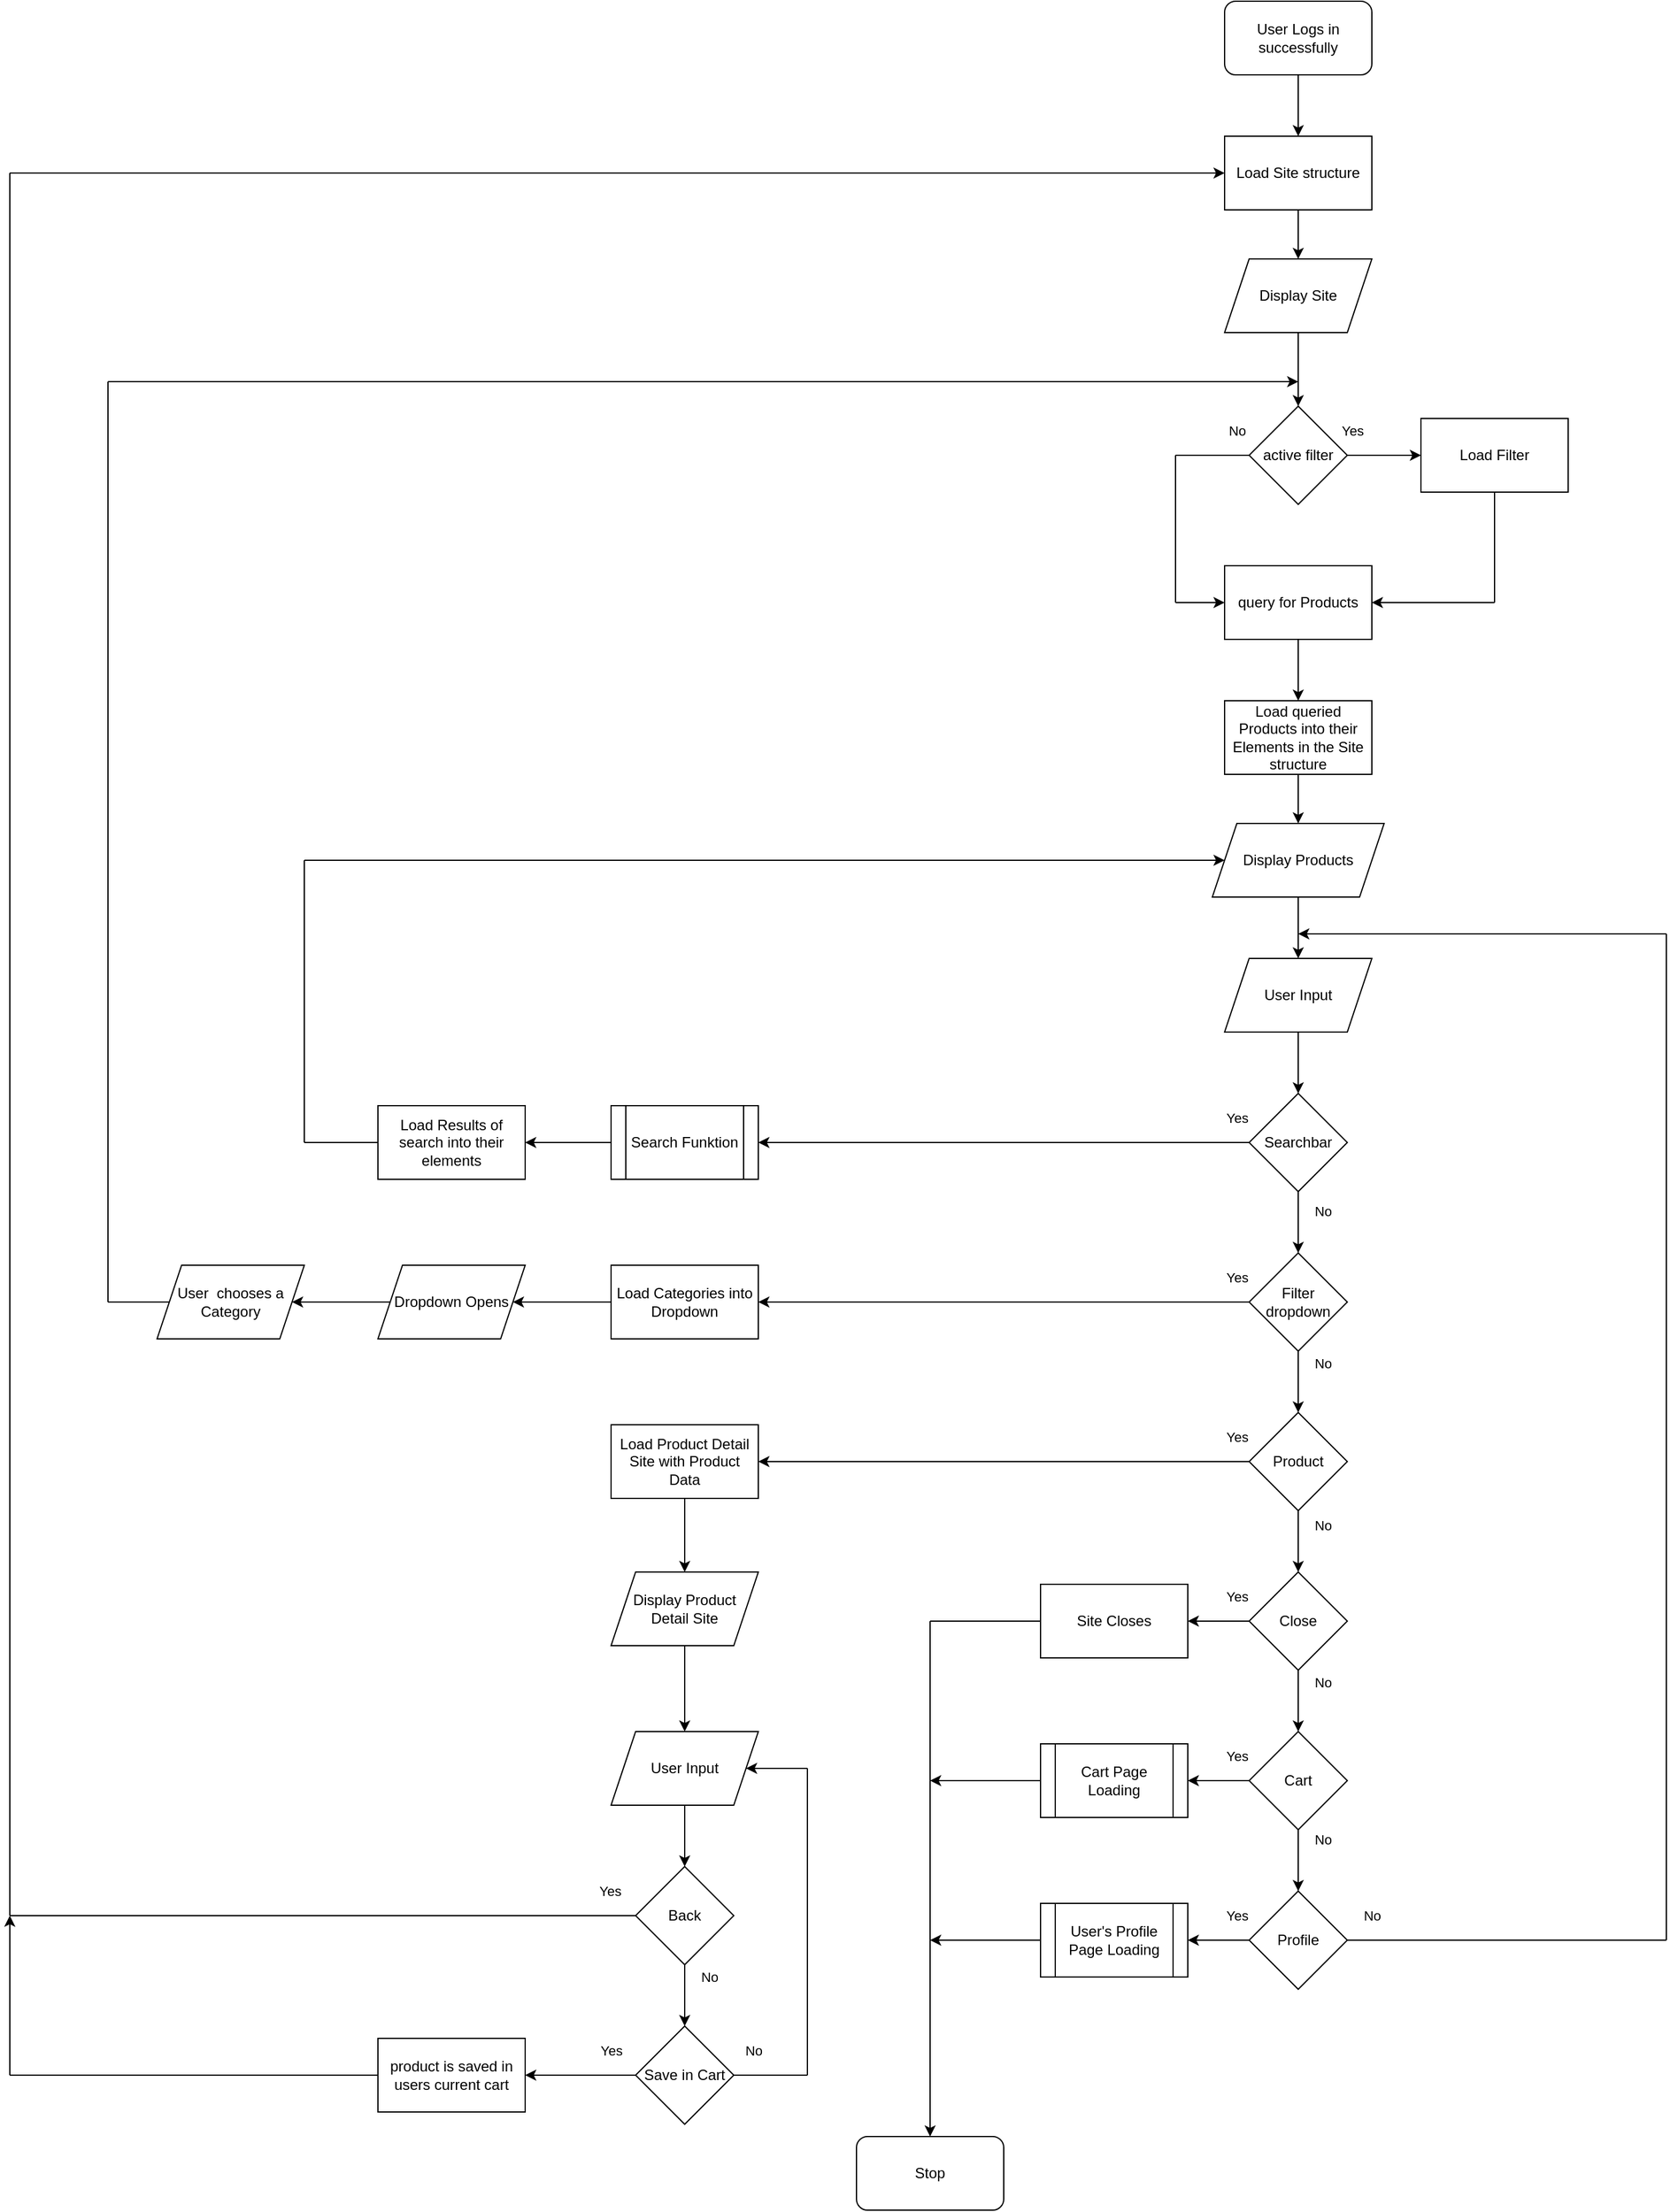 <mxfile version="16.6.4" type="device"><diagram id="C5RBs43oDa-KdzZeNtuy" name="Page-1"><mxGraphModel dx="1480" dy="1966" grid="1" gridSize="10" guides="1" tooltips="1" connect="1" arrows="1" fold="1" page="1" pageScale="1" pageWidth="827" pageHeight="1169" math="0" shadow="0"><root><mxCell id="WIyWlLk6GJQsqaUBKTNV-0"/><mxCell id="WIyWlLk6GJQsqaUBKTNV-1" parent="WIyWlLk6GJQsqaUBKTNV-0"/><mxCell id="ZesbSi4SJKvxwJMbl0Jw-0" value="User Logs in successfully" style="rounded=1;whiteSpace=wrap;html=1;" parent="WIyWlLk6GJQsqaUBKTNV-1" vertex="1"><mxGeometry x="310" y="-70" width="120" height="60" as="geometry"/></mxCell><mxCell id="ZesbSi4SJKvxwJMbl0Jw-1" value="Load Site structure" style="rounded=0;whiteSpace=wrap;html=1;" parent="WIyWlLk6GJQsqaUBKTNV-1" vertex="1"><mxGeometry x="310" y="40" width="120" height="60" as="geometry"/></mxCell><mxCell id="ZesbSi4SJKvxwJMbl0Jw-2" value="" style="endArrow=classic;html=1;rounded=0;entryX=0.5;entryY=0;entryDx=0;entryDy=0;exitX=0.5;exitY=1;exitDx=0;exitDy=0;" parent="WIyWlLk6GJQsqaUBKTNV-1" source="ZesbSi4SJKvxwJMbl0Jw-0" target="ZesbSi4SJKvxwJMbl0Jw-1" edge="1"><mxGeometry width="50" height="50" relative="1" as="geometry"><mxPoint x="350" as="sourcePoint"/><mxPoint x="400" y="-50" as="targetPoint"/></mxGeometry></mxCell><mxCell id="ZesbSi4SJKvxwJMbl0Jw-3" value="active filter" style="rhombus;whiteSpace=wrap;html=1;" parent="WIyWlLk6GJQsqaUBKTNV-1" vertex="1"><mxGeometry x="330" y="260" width="80" height="80" as="geometry"/></mxCell><mxCell id="ZesbSi4SJKvxwJMbl0Jw-5" value="" style="endArrow=classic;html=1;rounded=0;exitX=1;exitY=0.5;exitDx=0;exitDy=0;entryX=0;entryY=0.5;entryDx=0;entryDy=0;" parent="WIyWlLk6GJQsqaUBKTNV-1" source="ZesbSi4SJKvxwJMbl0Jw-3" target="ZesbSi4SJKvxwJMbl0Jw-6" edge="1"><mxGeometry width="50" height="50" relative="1" as="geometry"><mxPoint x="350" y="310" as="sourcePoint"/><mxPoint x="450" y="280" as="targetPoint"/></mxGeometry></mxCell><mxCell id="eL7oNERH0BsNB8R7pJUF-25" value="Yes" style="edgeLabel;html=1;align=center;verticalAlign=middle;resizable=0;points=[];" vertex="1" connectable="0" parent="ZesbSi4SJKvxwJMbl0Jw-5"><mxGeometry x="-0.293" y="-1" relative="1" as="geometry"><mxPoint x="-17" y="-21" as="offset"/></mxGeometry></mxCell><mxCell id="ZesbSi4SJKvxwJMbl0Jw-6" value="Load Filter" style="rounded=0;whiteSpace=wrap;html=1;" parent="WIyWlLk6GJQsqaUBKTNV-1" vertex="1"><mxGeometry x="470" y="270" width="120" height="60" as="geometry"/></mxCell><mxCell id="ZesbSi4SJKvxwJMbl0Jw-9" value="query for Products" style="rounded=0;whiteSpace=wrap;html=1;" parent="WIyWlLk6GJQsqaUBKTNV-1" vertex="1"><mxGeometry x="310" y="390" width="120" height="60" as="geometry"/></mxCell><mxCell id="ZesbSi4SJKvxwJMbl0Jw-11" value="" style="endArrow=none;html=1;rounded=0;entryX=0;entryY=0.5;entryDx=0;entryDy=0;" parent="WIyWlLk6GJQsqaUBKTNV-1" target="ZesbSi4SJKvxwJMbl0Jw-3" edge="1"><mxGeometry width="50" height="50" relative="1" as="geometry"><mxPoint x="270" y="300" as="sourcePoint"/><mxPoint x="310" y="300" as="targetPoint"/></mxGeometry></mxCell><mxCell id="eL7oNERH0BsNB8R7pJUF-26" value="No" style="edgeLabel;html=1;align=center;verticalAlign=middle;resizable=0;points=[];" vertex="1" connectable="0" parent="ZesbSi4SJKvxwJMbl0Jw-11"><mxGeometry x="0.467" y="1" relative="1" as="geometry"><mxPoint x="6" y="-19" as="offset"/></mxGeometry></mxCell><mxCell id="ZesbSi4SJKvxwJMbl0Jw-12" value="" style="endArrow=none;html=1;rounded=0;" parent="WIyWlLk6GJQsqaUBKTNV-1" edge="1"><mxGeometry width="50" height="50" relative="1" as="geometry"><mxPoint x="270" y="420" as="sourcePoint"/><mxPoint x="270" y="300" as="targetPoint"/></mxGeometry></mxCell><mxCell id="ZesbSi4SJKvxwJMbl0Jw-13" value="" style="endArrow=classic;html=1;rounded=0;entryX=0;entryY=0.5;entryDx=0;entryDy=0;" parent="WIyWlLk6GJQsqaUBKTNV-1" target="ZesbSi4SJKvxwJMbl0Jw-9" edge="1"><mxGeometry width="50" height="50" relative="1" as="geometry"><mxPoint x="270" y="420" as="sourcePoint"/><mxPoint x="400" y="260" as="targetPoint"/></mxGeometry></mxCell><mxCell id="ZesbSi4SJKvxwJMbl0Jw-15" value="" style="endArrow=none;html=1;rounded=0;exitX=0.5;exitY=1;exitDx=0;exitDy=0;" parent="WIyWlLk6GJQsqaUBKTNV-1" source="ZesbSi4SJKvxwJMbl0Jw-6" edge="1"><mxGeometry width="50" height="50" relative="1" as="geometry"><mxPoint x="350" y="310" as="sourcePoint"/><mxPoint x="530" y="420" as="targetPoint"/></mxGeometry></mxCell><mxCell id="ZesbSi4SJKvxwJMbl0Jw-16" value="" style="endArrow=classic;html=1;rounded=0;entryX=1;entryY=0.5;entryDx=0;entryDy=0;" parent="WIyWlLk6GJQsqaUBKTNV-1" target="ZesbSi4SJKvxwJMbl0Jw-9" edge="1"><mxGeometry width="50" height="50" relative="1" as="geometry"><mxPoint x="530" y="420" as="sourcePoint"/><mxPoint x="400" y="260" as="targetPoint"/></mxGeometry></mxCell><mxCell id="ZesbSi4SJKvxwJMbl0Jw-17" value="Load queried Products into their Elements in the Site structure" style="rounded=0;whiteSpace=wrap;html=1;" parent="WIyWlLk6GJQsqaUBKTNV-1" vertex="1"><mxGeometry x="310" y="500" width="120" height="60" as="geometry"/></mxCell><mxCell id="ZesbSi4SJKvxwJMbl0Jw-18" value="" style="endArrow=classic;html=1;rounded=0;exitX=0.5;exitY=1;exitDx=0;exitDy=0;entryX=0.5;entryY=0;entryDx=0;entryDy=0;" parent="WIyWlLk6GJQsqaUBKTNV-1" source="ZesbSi4SJKvxwJMbl0Jw-9" target="ZesbSi4SJKvxwJMbl0Jw-17" edge="1"><mxGeometry width="50" height="50" relative="1" as="geometry"><mxPoint x="390" y="400" as="sourcePoint"/><mxPoint x="440" y="350" as="targetPoint"/></mxGeometry></mxCell><mxCell id="ZesbSi4SJKvxwJMbl0Jw-19" value="Display Products" style="shape=parallelogram;perimeter=parallelogramPerimeter;whiteSpace=wrap;html=1;fixedSize=1;" parent="WIyWlLk6GJQsqaUBKTNV-1" vertex="1"><mxGeometry x="300" y="600" width="140" height="60" as="geometry"/></mxCell><mxCell id="ZesbSi4SJKvxwJMbl0Jw-20" value="" style="endArrow=classic;html=1;rounded=0;exitX=0.5;exitY=1;exitDx=0;exitDy=0;entryX=0.5;entryY=0;entryDx=0;entryDy=0;" parent="WIyWlLk6GJQsqaUBKTNV-1" source="ZesbSi4SJKvxwJMbl0Jw-17" target="ZesbSi4SJKvxwJMbl0Jw-19" edge="1"><mxGeometry width="50" height="50" relative="1" as="geometry"><mxPoint x="390" y="370" as="sourcePoint"/><mxPoint x="440" y="320" as="targetPoint"/></mxGeometry></mxCell><mxCell id="ZesbSi4SJKvxwJMbl0Jw-22" value="User Input" style="shape=parallelogram;perimeter=parallelogramPerimeter;whiteSpace=wrap;html=1;fixedSize=1;" parent="WIyWlLk6GJQsqaUBKTNV-1" vertex="1"><mxGeometry x="310" y="710" width="120" height="60" as="geometry"/></mxCell><mxCell id="ZesbSi4SJKvxwJMbl0Jw-23" value="" style="endArrow=classic;html=1;rounded=0;exitX=0.5;exitY=1;exitDx=0;exitDy=0;entryX=0.5;entryY=0;entryDx=0;entryDy=0;" parent="WIyWlLk6GJQsqaUBKTNV-1" source="ZesbSi4SJKvxwJMbl0Jw-19" target="ZesbSi4SJKvxwJMbl0Jw-22" edge="1"><mxGeometry width="50" height="50" relative="1" as="geometry"><mxPoint x="370" y="670" as="sourcePoint"/><mxPoint x="440" y="520" as="targetPoint"/></mxGeometry></mxCell><mxCell id="ZesbSi4SJKvxwJMbl0Jw-24" value="Product" style="rhombus;whiteSpace=wrap;html=1;" parent="WIyWlLk6GJQsqaUBKTNV-1" vertex="1"><mxGeometry x="330" y="1080" width="80" height="80" as="geometry"/></mxCell><mxCell id="ZesbSi4SJKvxwJMbl0Jw-26" value="Filter dropdown" style="rhombus;whiteSpace=wrap;html=1;" parent="WIyWlLk6GJQsqaUBKTNV-1" vertex="1"><mxGeometry x="330" y="950" width="80" height="80" as="geometry"/></mxCell><mxCell id="ZesbSi4SJKvxwJMbl0Jw-27" value="Searchbar" style="rhombus;whiteSpace=wrap;html=1;" parent="WIyWlLk6GJQsqaUBKTNV-1" vertex="1"><mxGeometry x="330" y="820" width="80" height="80" as="geometry"/></mxCell><mxCell id="ZesbSi4SJKvxwJMbl0Jw-30" value="" style="endArrow=classic;html=1;rounded=0;exitX=0.5;exitY=1;exitDx=0;exitDy=0;entryX=0.5;entryY=0;entryDx=0;entryDy=0;" parent="WIyWlLk6GJQsqaUBKTNV-1" source="ZesbSi4SJKvxwJMbl0Jw-22" target="ZesbSi4SJKvxwJMbl0Jw-27" edge="1"><mxGeometry width="50" height="50" relative="1" as="geometry"><mxPoint x="390" y="1070" as="sourcePoint"/><mxPoint x="440" y="1020" as="targetPoint"/></mxGeometry></mxCell><mxCell id="ZesbSi4SJKvxwJMbl0Jw-31" value="" style="endArrow=classic;html=1;rounded=0;exitX=0.5;exitY=1;exitDx=0;exitDy=0;entryX=0.5;entryY=0;entryDx=0;entryDy=0;" parent="WIyWlLk6GJQsqaUBKTNV-1" source="ZesbSi4SJKvxwJMbl0Jw-27" target="ZesbSi4SJKvxwJMbl0Jw-26" edge="1"><mxGeometry width="50" height="50" relative="1" as="geometry"><mxPoint x="390" y="1070" as="sourcePoint"/><mxPoint x="440" y="1020" as="targetPoint"/></mxGeometry></mxCell><mxCell id="eL7oNERH0BsNB8R7pJUF-20" value="No" style="edgeLabel;html=1;align=center;verticalAlign=middle;resizable=0;points=[];" vertex="1" connectable="0" parent="ZesbSi4SJKvxwJMbl0Jw-31"><mxGeometry x="-0.383" y="-1" relative="1" as="geometry"><mxPoint x="21" as="offset"/></mxGeometry></mxCell><mxCell id="ZesbSi4SJKvxwJMbl0Jw-32" value="" style="endArrow=classic;html=1;rounded=0;exitX=0.5;exitY=1;exitDx=0;exitDy=0;entryX=0.5;entryY=0;entryDx=0;entryDy=0;" parent="WIyWlLk6GJQsqaUBKTNV-1" source="ZesbSi4SJKvxwJMbl0Jw-26" target="ZesbSi4SJKvxwJMbl0Jw-24" edge="1"><mxGeometry width="50" height="50" relative="1" as="geometry"><mxPoint x="390" y="1070" as="sourcePoint"/><mxPoint x="440" y="1020" as="targetPoint"/></mxGeometry></mxCell><mxCell id="eL7oNERH0BsNB8R7pJUF-27" value="No" style="edgeLabel;html=1;align=center;verticalAlign=middle;resizable=0;points=[];" vertex="1" connectable="0" parent="ZesbSi4SJKvxwJMbl0Jw-32"><mxGeometry x="-0.52" relative="1" as="geometry"><mxPoint x="20" y="-2" as="offset"/></mxGeometry></mxCell><mxCell id="ZesbSi4SJKvxwJMbl0Jw-33" value="" style="endArrow=none;html=1;rounded=0;exitX=1;exitY=0.5;exitDx=0;exitDy=0;" parent="WIyWlLk6GJQsqaUBKTNV-1" source="eL7oNERH0BsNB8R7pJUF-0" edge="1"><mxGeometry width="50" height="50" relative="1" as="geometry"><mxPoint x="470" y="1520" as="sourcePoint"/><mxPoint x="670" y="1510" as="targetPoint"/></mxGeometry></mxCell><mxCell id="eL7oNERH0BsNB8R7pJUF-31" value="No" style="edgeLabel;html=1;align=center;verticalAlign=middle;resizable=0;points=[];" vertex="1" connectable="0" parent="ZesbSi4SJKvxwJMbl0Jw-33"><mxGeometry x="-0.862" y="2" relative="1" as="geometry"><mxPoint x="2" y="-18" as="offset"/></mxGeometry></mxCell><mxCell id="ZesbSi4SJKvxwJMbl0Jw-34" value="" style="endArrow=none;html=1;rounded=0;" parent="WIyWlLk6GJQsqaUBKTNV-1" edge="1"><mxGeometry width="50" height="50" relative="1" as="geometry"><mxPoint x="670" y="1510" as="sourcePoint"/><mxPoint x="670" y="690" as="targetPoint"/></mxGeometry></mxCell><mxCell id="ZesbSi4SJKvxwJMbl0Jw-35" value="" style="endArrow=classic;html=1;rounded=0;" parent="WIyWlLk6GJQsqaUBKTNV-1" edge="1"><mxGeometry width="50" height="50" relative="1" as="geometry"><mxPoint x="670" y="690" as="sourcePoint"/><mxPoint x="370" y="690" as="targetPoint"/></mxGeometry></mxCell><mxCell id="ZesbSi4SJKvxwJMbl0Jw-36" value="" style="endArrow=classic;html=1;rounded=0;exitX=0;exitY=0.5;exitDx=0;exitDy=0;" parent="WIyWlLk6GJQsqaUBKTNV-1" source="ZesbSi4SJKvxwJMbl0Jw-27" target="ZesbSi4SJKvxwJMbl0Jw-37" edge="1"><mxGeometry width="50" height="50" relative="1" as="geometry"><mxPoint x="390" y="860" as="sourcePoint"/><mxPoint x="260" y="860" as="targetPoint"/></mxGeometry></mxCell><mxCell id="eL7oNERH0BsNB8R7pJUF-17" value="Yes" style="edgeLabel;html=1;align=center;verticalAlign=middle;resizable=0;points=[];" vertex="1" connectable="0" parent="ZesbSi4SJKvxwJMbl0Jw-36"><mxGeometry x="-0.694" y="-3" relative="1" as="geometry"><mxPoint x="51" y="-17" as="offset"/></mxGeometry></mxCell><mxCell id="ZesbSi4SJKvxwJMbl0Jw-37" value="Search Funktion" style="shape=process;whiteSpace=wrap;html=1;backgroundOutline=1;" parent="WIyWlLk6GJQsqaUBKTNV-1" vertex="1"><mxGeometry x="-190" y="830" width="120" height="60" as="geometry"/></mxCell><mxCell id="ZesbSi4SJKvxwJMbl0Jw-38" value="Dropdown Opens" style="shape=parallelogram;perimeter=parallelogramPerimeter;whiteSpace=wrap;html=1;fixedSize=1;" parent="WIyWlLk6GJQsqaUBKTNV-1" vertex="1"><mxGeometry x="-380" y="960" width="120" height="60" as="geometry"/></mxCell><mxCell id="ZesbSi4SJKvxwJMbl0Jw-39" value="Load Categories into Dropdown" style="rounded=0;whiteSpace=wrap;html=1;" parent="WIyWlLk6GJQsqaUBKTNV-1" vertex="1"><mxGeometry x="-190" y="960" width="120" height="60" as="geometry"/></mxCell><mxCell id="ZesbSi4SJKvxwJMbl0Jw-40" value="" style="endArrow=classic;html=1;rounded=0;exitX=0;exitY=0.5;exitDx=0;exitDy=0;entryX=1;entryY=0.5;entryDx=0;entryDy=0;" parent="WIyWlLk6GJQsqaUBKTNV-1" source="ZesbSi4SJKvxwJMbl0Jw-26" target="ZesbSi4SJKvxwJMbl0Jw-39" edge="1"><mxGeometry width="50" height="50" relative="1" as="geometry"><mxPoint x="250" y="860" as="sourcePoint"/><mxPoint x="300" y="810" as="targetPoint"/></mxGeometry></mxCell><mxCell id="eL7oNERH0BsNB8R7pJUF-19" value="Yes" style="edgeLabel;html=1;align=center;verticalAlign=middle;resizable=0;points=[];" vertex="1" connectable="0" parent="ZesbSi4SJKvxwJMbl0Jw-40"><mxGeometry x="-0.889" y="1" relative="1" as="geometry"><mxPoint x="12" y="-21" as="offset"/></mxGeometry></mxCell><mxCell id="ZesbSi4SJKvxwJMbl0Jw-41" value="" style="endArrow=classic;html=1;rounded=0;exitX=0;exitY=0.5;exitDx=0;exitDy=0;entryX=1;entryY=0.5;entryDx=0;entryDy=0;" parent="WIyWlLk6GJQsqaUBKTNV-1" source="ZesbSi4SJKvxwJMbl0Jw-39" target="ZesbSi4SJKvxwJMbl0Jw-38" edge="1"><mxGeometry width="50" height="50" relative="1" as="geometry"><mxPoint x="-90" y="860" as="sourcePoint"/><mxPoint x="-40" y="810" as="targetPoint"/></mxGeometry></mxCell><mxCell id="ZesbSi4SJKvxwJMbl0Jw-42" value="User&amp;nbsp; chooses a Category" style="shape=parallelogram;perimeter=parallelogramPerimeter;whiteSpace=wrap;html=1;fixedSize=1;" parent="WIyWlLk6GJQsqaUBKTNV-1" vertex="1"><mxGeometry x="-560" y="960" width="120" height="60" as="geometry"/></mxCell><mxCell id="ZesbSi4SJKvxwJMbl0Jw-43" value="" style="endArrow=classic;html=1;rounded=0;exitX=0;exitY=0.5;exitDx=0;exitDy=0;entryX=1;entryY=0.5;entryDx=0;entryDy=0;" parent="WIyWlLk6GJQsqaUBKTNV-1" source="ZesbSi4SJKvxwJMbl0Jw-38" target="ZesbSi4SJKvxwJMbl0Jw-42" edge="1"><mxGeometry width="50" height="50" relative="1" as="geometry"><mxPoint x="-370" y="880" as="sourcePoint"/><mxPoint x="-450" y="880" as="targetPoint"/></mxGeometry></mxCell><mxCell id="ZesbSi4SJKvxwJMbl0Jw-44" value="Display Site" style="shape=parallelogram;perimeter=parallelogramPerimeter;whiteSpace=wrap;html=1;fixedSize=1;" parent="WIyWlLk6GJQsqaUBKTNV-1" vertex="1"><mxGeometry x="310" y="140" width="120" height="60" as="geometry"/></mxCell><mxCell id="ZesbSi4SJKvxwJMbl0Jw-45" value="" style="endArrow=classic;html=1;rounded=0;exitX=0.5;exitY=1;exitDx=0;exitDy=0;entryX=0.5;entryY=0;entryDx=0;entryDy=0;" parent="WIyWlLk6GJQsqaUBKTNV-1" source="ZesbSi4SJKvxwJMbl0Jw-1" target="ZesbSi4SJKvxwJMbl0Jw-44" edge="1"><mxGeometry width="50" height="50" relative="1" as="geometry"><mxPoint x="380" y="250" as="sourcePoint"/><mxPoint x="430" y="200" as="targetPoint"/></mxGeometry></mxCell><mxCell id="ZesbSi4SJKvxwJMbl0Jw-46" value="" style="endArrow=classic;html=1;rounded=0;exitX=0.5;exitY=1;exitDx=0;exitDy=0;entryX=0.5;entryY=0;entryDx=0;entryDy=0;" parent="WIyWlLk6GJQsqaUBKTNV-1" source="ZesbSi4SJKvxwJMbl0Jw-44" target="ZesbSi4SJKvxwJMbl0Jw-3" edge="1"><mxGeometry width="50" height="50" relative="1" as="geometry"><mxPoint x="380" y="250" as="sourcePoint"/><mxPoint x="430" y="200" as="targetPoint"/></mxGeometry></mxCell><mxCell id="ZesbSi4SJKvxwJMbl0Jw-48" value="" style="endArrow=classic;html=1;rounded=0;" parent="WIyWlLk6GJQsqaUBKTNV-1" edge="1"><mxGeometry width="50" height="50" relative="1" as="geometry"><mxPoint x="-600" y="240" as="sourcePoint"/><mxPoint x="370" y="240" as="targetPoint"/></mxGeometry></mxCell><mxCell id="ZesbSi4SJKvxwJMbl0Jw-49" value="Load Results of search into their elements" style="rounded=0;whiteSpace=wrap;html=1;" parent="WIyWlLk6GJQsqaUBKTNV-1" vertex="1"><mxGeometry x="-380" y="830" width="120" height="60" as="geometry"/></mxCell><mxCell id="ZesbSi4SJKvxwJMbl0Jw-51" value="" style="endArrow=none;html=1;rounded=0;entryX=0;entryY=0.5;entryDx=0;entryDy=0;" parent="WIyWlLk6GJQsqaUBKTNV-1" target="ZesbSi4SJKvxwJMbl0Jw-42" edge="1"><mxGeometry width="50" height="50" relative="1" as="geometry"><mxPoint x="-600" y="990" as="sourcePoint"/><mxPoint x="-260" y="650" as="targetPoint"/></mxGeometry></mxCell><mxCell id="ZesbSi4SJKvxwJMbl0Jw-52" value="" style="endArrow=none;html=1;rounded=0;" parent="WIyWlLk6GJQsqaUBKTNV-1" edge="1"><mxGeometry width="50" height="50" relative="1" as="geometry"><mxPoint x="-600" y="990" as="sourcePoint"/><mxPoint x="-600" y="240" as="targetPoint"/></mxGeometry></mxCell><mxCell id="ZesbSi4SJKvxwJMbl0Jw-53" value="" style="endArrow=classic;html=1;rounded=0;exitX=0;exitY=0.5;exitDx=0;exitDy=0;entryX=1;entryY=0.5;entryDx=0;entryDy=0;" parent="WIyWlLk6GJQsqaUBKTNV-1" source="ZesbSi4SJKvxwJMbl0Jw-37" target="ZesbSi4SJKvxwJMbl0Jw-49" edge="1"><mxGeometry width="50" height="50" relative="1" as="geometry"><mxPoint x="-410" y="800" as="sourcePoint"/><mxPoint x="-360" y="750" as="targetPoint"/></mxGeometry></mxCell><mxCell id="ZesbSi4SJKvxwJMbl0Jw-55" value="" style="endArrow=none;html=1;rounded=0;exitX=0;exitY=0.5;exitDx=0;exitDy=0;" parent="WIyWlLk6GJQsqaUBKTNV-1" source="ZesbSi4SJKvxwJMbl0Jw-49" edge="1"><mxGeometry width="50" height="50" relative="1" as="geometry"><mxPoint x="-80" y="600" as="sourcePoint"/><mxPoint x="-440" y="860" as="targetPoint"/></mxGeometry></mxCell><mxCell id="ZesbSi4SJKvxwJMbl0Jw-56" value="" style="endArrow=classic;html=1;rounded=0;entryX=0;entryY=0.5;entryDx=0;entryDy=0;" parent="WIyWlLk6GJQsqaUBKTNV-1" target="ZesbSi4SJKvxwJMbl0Jw-19" edge="1"><mxGeometry width="50" height="50" relative="1" as="geometry"><mxPoint x="-440" y="630" as="sourcePoint"/><mxPoint x="210" y="550" as="targetPoint"/></mxGeometry></mxCell><mxCell id="ZesbSi4SJKvxwJMbl0Jw-57" value="" style="endArrow=none;html=1;rounded=0;" parent="WIyWlLk6GJQsqaUBKTNV-1" edge="1"><mxGeometry width="50" height="50" relative="1" as="geometry"><mxPoint x="-440" y="860" as="sourcePoint"/><mxPoint x="-440" y="630" as="targetPoint"/></mxGeometry></mxCell><mxCell id="ZesbSi4SJKvxwJMbl0Jw-58" value="Load Product Detail Site with Product Data" style="rounded=0;whiteSpace=wrap;html=1;" parent="WIyWlLk6GJQsqaUBKTNV-1" vertex="1"><mxGeometry x="-190" y="1090" width="120" height="60" as="geometry"/></mxCell><mxCell id="ZesbSi4SJKvxwJMbl0Jw-59" value="Display Product Detail Site" style="shape=parallelogram;perimeter=parallelogramPerimeter;whiteSpace=wrap;html=1;fixedSize=1;" parent="WIyWlLk6GJQsqaUBKTNV-1" vertex="1"><mxGeometry x="-190" y="1210" width="120" height="60" as="geometry"/></mxCell><mxCell id="ZesbSi4SJKvxwJMbl0Jw-60" value="" style="endArrow=classic;html=1;rounded=0;exitX=0;exitY=0.5;exitDx=0;exitDy=0;entryX=1;entryY=0.5;entryDx=0;entryDy=0;" parent="WIyWlLk6GJQsqaUBKTNV-1" source="ZesbSi4SJKvxwJMbl0Jw-24" target="ZesbSi4SJKvxwJMbl0Jw-58" edge="1"><mxGeometry width="50" height="50" relative="1" as="geometry"><mxPoint x="210" y="970" as="sourcePoint"/><mxPoint x="260" y="920" as="targetPoint"/></mxGeometry></mxCell><mxCell id="eL7oNERH0BsNB8R7pJUF-21" value="Yes" style="edgeLabel;html=1;align=center;verticalAlign=middle;resizable=0;points=[];" vertex="1" connectable="0" parent="ZesbSi4SJKvxwJMbl0Jw-60"><mxGeometry x="-0.884" relative="1" as="geometry"><mxPoint x="13" y="-20" as="offset"/></mxGeometry></mxCell><mxCell id="ZesbSi4SJKvxwJMbl0Jw-63" value="" style="endArrow=classic;html=1;rounded=0;exitX=0.5;exitY=1;exitDx=0;exitDy=0;entryX=0.5;entryY=0;entryDx=0;entryDy=0;" parent="WIyWlLk6GJQsqaUBKTNV-1" source="ZesbSi4SJKvxwJMbl0Jw-58" target="ZesbSi4SJKvxwJMbl0Jw-59" edge="1"><mxGeometry width="50" height="50" relative="1" as="geometry"><mxPoint x="-130" y="970" as="sourcePoint"/><mxPoint x="-80" y="920" as="targetPoint"/></mxGeometry></mxCell><mxCell id="ZesbSi4SJKvxwJMbl0Jw-64" value="User Input" style="shape=parallelogram;perimeter=parallelogramPerimeter;whiteSpace=wrap;html=1;fixedSize=1;" parent="WIyWlLk6GJQsqaUBKTNV-1" vertex="1"><mxGeometry x="-190" y="1340" width="120" height="60" as="geometry"/></mxCell><mxCell id="ZesbSi4SJKvxwJMbl0Jw-66" value="Save in Cart" style="rhombus;whiteSpace=wrap;html=1;" parent="WIyWlLk6GJQsqaUBKTNV-1" vertex="1"><mxGeometry x="-170" y="1580" width="80" height="80" as="geometry"/></mxCell><mxCell id="ZesbSi4SJKvxwJMbl0Jw-67" value="Back" style="rhombus;whiteSpace=wrap;html=1;" parent="WIyWlLk6GJQsqaUBKTNV-1" vertex="1"><mxGeometry x="-170" y="1450" width="80" height="80" as="geometry"/></mxCell><mxCell id="ZesbSi4SJKvxwJMbl0Jw-68" value="" style="endArrow=classic;html=1;rounded=0;exitX=0.5;exitY=1;exitDx=0;exitDy=0;entryX=0.5;entryY=0;entryDx=0;entryDy=0;" parent="WIyWlLk6GJQsqaUBKTNV-1" source="ZesbSi4SJKvxwJMbl0Jw-64" target="ZesbSi4SJKvxwJMbl0Jw-67" edge="1"><mxGeometry width="50" height="50" relative="1" as="geometry"><mxPoint x="-110" y="1700" as="sourcePoint"/><mxPoint x="-60" y="1650" as="targetPoint"/></mxGeometry></mxCell><mxCell id="ZesbSi4SJKvxwJMbl0Jw-69" value="" style="endArrow=classic;html=1;rounded=0;exitX=0.5;exitY=1;exitDx=0;exitDy=0;entryX=0.5;entryY=0;entryDx=0;entryDy=0;" parent="WIyWlLk6GJQsqaUBKTNV-1" source="ZesbSi4SJKvxwJMbl0Jw-67" target="ZesbSi4SJKvxwJMbl0Jw-66" edge="1"><mxGeometry width="50" height="50" relative="1" as="geometry"><mxPoint x="-110" y="1700" as="sourcePoint"/><mxPoint x="-60" y="1650" as="targetPoint"/></mxGeometry></mxCell><mxCell id="eL7oNERH0BsNB8R7pJUF-33" value="No" style="edgeLabel;html=1;align=center;verticalAlign=middle;resizable=0;points=[];" vertex="1" connectable="0" parent="ZesbSi4SJKvxwJMbl0Jw-69"><mxGeometry x="-0.643" y="1" relative="1" as="geometry"><mxPoint x="19" y="1" as="offset"/></mxGeometry></mxCell><mxCell id="ZesbSi4SJKvxwJMbl0Jw-74" value="" style="endArrow=classic;html=1;rounded=0;exitX=0.5;exitY=1;exitDx=0;exitDy=0;entryX=0.5;entryY=0;entryDx=0;entryDy=0;" parent="WIyWlLk6GJQsqaUBKTNV-1" source="ZesbSi4SJKvxwJMbl0Jw-59" target="ZesbSi4SJKvxwJMbl0Jw-64" edge="1"><mxGeometry width="50" height="50" relative="1" as="geometry"><mxPoint x="-130" y="1130" as="sourcePoint"/><mxPoint x="-80" y="1080" as="targetPoint"/></mxGeometry></mxCell><mxCell id="ZesbSi4SJKvxwJMbl0Jw-75" value="" style="endArrow=none;html=1;rounded=0;exitX=1;exitY=0.5;exitDx=0;exitDy=0;" parent="WIyWlLk6GJQsqaUBKTNV-1" source="ZesbSi4SJKvxwJMbl0Jw-66" edge="1"><mxGeometry width="50" height="50" relative="1" as="geometry"><mxPoint x="-130" y="1540" as="sourcePoint"/><mxPoint x="-30" y="1620" as="targetPoint"/></mxGeometry></mxCell><mxCell id="eL7oNERH0BsNB8R7pJUF-34" value="No" style="edgeLabel;html=1;align=center;verticalAlign=middle;resizable=0;points=[];" vertex="1" connectable="0" parent="ZesbSi4SJKvxwJMbl0Jw-75"><mxGeometry x="-0.468" y="-1" relative="1" as="geometry"><mxPoint y="-21" as="offset"/></mxGeometry></mxCell><mxCell id="ZesbSi4SJKvxwJMbl0Jw-76" value="" style="endArrow=none;html=1;rounded=0;" parent="WIyWlLk6GJQsqaUBKTNV-1" edge="1"><mxGeometry width="50" height="50" relative="1" as="geometry"><mxPoint x="-30" y="1620" as="sourcePoint"/><mxPoint x="-30" y="1370" as="targetPoint"/></mxGeometry></mxCell><mxCell id="ZesbSi4SJKvxwJMbl0Jw-77" value="" style="endArrow=classic;html=1;rounded=0;entryX=1;entryY=0.5;entryDx=0;entryDy=0;" parent="WIyWlLk6GJQsqaUBKTNV-1" target="ZesbSi4SJKvxwJMbl0Jw-64" edge="1"><mxGeometry width="50" height="50" relative="1" as="geometry"><mxPoint x="-30" y="1370" as="sourcePoint"/><mxPoint x="-80" y="1490" as="targetPoint"/></mxGeometry></mxCell><mxCell id="ZesbSi4SJKvxwJMbl0Jw-78" value="" style="endArrow=none;html=1;rounded=0;entryX=0;entryY=0.5;entryDx=0;entryDy=0;" parent="WIyWlLk6GJQsqaUBKTNV-1" target="ZesbSi4SJKvxwJMbl0Jw-67" edge="1"><mxGeometry width="50" height="50" relative="1" as="geometry"><mxPoint x="-680" y="1490" as="sourcePoint"/><mxPoint x="20" y="1490" as="targetPoint"/></mxGeometry></mxCell><mxCell id="eL7oNERH0BsNB8R7pJUF-32" value="Yes" style="edgeLabel;html=1;align=center;verticalAlign=middle;resizable=0;points=[];" vertex="1" connectable="0" parent="ZesbSi4SJKvxwJMbl0Jw-78"><mxGeometry x="0.89" y="-1" relative="1" as="geometry"><mxPoint x="7" y="-21" as="offset"/></mxGeometry></mxCell><mxCell id="ZesbSi4SJKvxwJMbl0Jw-79" value="" style="endArrow=none;html=1;rounded=0;" parent="WIyWlLk6GJQsqaUBKTNV-1" edge="1"><mxGeometry width="50" height="50" relative="1" as="geometry"><mxPoint x="-680" y="1490" as="sourcePoint"/><mxPoint x="-680" y="70" as="targetPoint"/></mxGeometry></mxCell><mxCell id="ZesbSi4SJKvxwJMbl0Jw-80" value="" style="endArrow=classic;html=1;rounded=0;entryX=0;entryY=0.5;entryDx=0;entryDy=0;" parent="WIyWlLk6GJQsqaUBKTNV-1" target="ZesbSi4SJKvxwJMbl0Jw-1" edge="1"><mxGeometry width="50" height="50" relative="1" as="geometry"><mxPoint x="-680" y="70" as="sourcePoint"/><mxPoint x="-200" y="40" as="targetPoint"/></mxGeometry></mxCell><mxCell id="ZesbSi4SJKvxwJMbl0Jw-82" value="" style="endArrow=classic;html=1;rounded=0;exitX=0;exitY=0.5;exitDx=0;exitDy=0;" parent="WIyWlLk6GJQsqaUBKTNV-1" source="ZesbSi4SJKvxwJMbl0Jw-66" edge="1"><mxGeometry width="50" height="50" relative="1" as="geometry"><mxPoint x="-110" y="1680" as="sourcePoint"/><mxPoint x="-260" y="1620" as="targetPoint"/></mxGeometry></mxCell><mxCell id="eL7oNERH0BsNB8R7pJUF-35" value="Yes" style="edgeLabel;html=1;align=center;verticalAlign=middle;resizable=0;points=[];" vertex="1" connectable="0" parent="ZesbSi4SJKvxwJMbl0Jw-82"><mxGeometry x="-0.664" y="-1" relative="1" as="geometry"><mxPoint x="-5" y="-19" as="offset"/></mxGeometry></mxCell><mxCell id="ZesbSi4SJKvxwJMbl0Jw-83" value="product is saved in users current cart" style="rounded=0;whiteSpace=wrap;html=1;" parent="WIyWlLk6GJQsqaUBKTNV-1" vertex="1"><mxGeometry x="-380" y="1590" width="120" height="60" as="geometry"/></mxCell><mxCell id="ZesbSi4SJKvxwJMbl0Jw-84" value="Cart" style="rhombus;whiteSpace=wrap;html=1;" parent="WIyWlLk6GJQsqaUBKTNV-1" vertex="1"><mxGeometry x="330" y="1340" width="80" height="80" as="geometry"/></mxCell><mxCell id="ZesbSi4SJKvxwJMbl0Jw-86" value="Close" style="rhombus;whiteSpace=wrap;html=1;" parent="WIyWlLk6GJQsqaUBKTNV-1" vertex="1"><mxGeometry x="330" y="1210" width="80" height="80" as="geometry"/></mxCell><mxCell id="ZesbSi4SJKvxwJMbl0Jw-89" value="Stop" style="rounded=1;whiteSpace=wrap;html=1;" parent="WIyWlLk6GJQsqaUBKTNV-1" vertex="1"><mxGeometry x="10" y="1669.997" width="120" height="60" as="geometry"/></mxCell><mxCell id="ZesbSi4SJKvxwJMbl0Jw-90" value="Cart Page Loading" style="shape=process;whiteSpace=wrap;html=1;backgroundOutline=1;" parent="WIyWlLk6GJQsqaUBKTNV-1" vertex="1"><mxGeometry x="160" y="1350" width="120" height="60" as="geometry"/></mxCell><mxCell id="ZesbSi4SJKvxwJMbl0Jw-93" value="" style="endArrow=none;html=1;rounded=0;exitX=0;exitY=0.5;exitDx=0;exitDy=0;" parent="WIyWlLk6GJQsqaUBKTNV-1" source="ZesbSi4SJKvxwJMbl0Jw-83" edge="1"><mxGeometry width="50" height="50" relative="1" as="geometry"><mxPoint x="20" y="1600" as="sourcePoint"/><mxPoint x="-680" y="1620" as="targetPoint"/></mxGeometry></mxCell><mxCell id="ZesbSi4SJKvxwJMbl0Jw-94" value="" style="endArrow=classic;html=1;rounded=0;" parent="WIyWlLk6GJQsqaUBKTNV-1" edge="1"><mxGeometry width="50" height="50" relative="1" as="geometry"><mxPoint x="-680" y="1620" as="sourcePoint"/><mxPoint x="-680" y="1490" as="targetPoint"/></mxGeometry></mxCell><mxCell id="eL7oNERH0BsNB8R7pJUF-0" value="Profile" style="rhombus;whiteSpace=wrap;html=1;" vertex="1" parent="WIyWlLk6GJQsqaUBKTNV-1"><mxGeometry x="330" y="1470" width="80" height="80" as="geometry"/></mxCell><mxCell id="eL7oNERH0BsNB8R7pJUF-4" value="User's Profile Page Loading" style="shape=process;whiteSpace=wrap;html=1;backgroundOutline=1;" vertex="1" parent="WIyWlLk6GJQsqaUBKTNV-1"><mxGeometry x="160" y="1480" width="120" height="60" as="geometry"/></mxCell><mxCell id="eL7oNERH0BsNB8R7pJUF-5" value="" style="endArrow=classic;html=1;rounded=0;exitX=0;exitY=0.5;exitDx=0;exitDy=0;entryX=1;entryY=0.5;entryDx=0;entryDy=0;" edge="1" parent="WIyWlLk6GJQsqaUBKTNV-1" source="ZesbSi4SJKvxwJMbl0Jw-84" target="ZesbSi4SJKvxwJMbl0Jw-90"><mxGeometry width="50" height="50" relative="1" as="geometry"><mxPoint x="250" y="1310" as="sourcePoint"/><mxPoint x="300" y="1260" as="targetPoint"/></mxGeometry></mxCell><mxCell id="eL7oNERH0BsNB8R7pJUF-23" value="Yes" style="edgeLabel;html=1;align=center;verticalAlign=middle;resizable=0;points=[];" vertex="1" connectable="0" parent="eL7oNERH0BsNB8R7pJUF-5"><mxGeometry x="-0.491" y="-3" relative="1" as="geometry"><mxPoint x="2" y="-17" as="offset"/></mxGeometry></mxCell><mxCell id="eL7oNERH0BsNB8R7pJUF-6" value="" style="endArrow=classic;html=1;rounded=0;exitX=0;exitY=0.5;exitDx=0;exitDy=0;entryX=1;entryY=0.5;entryDx=0;entryDy=0;" edge="1" parent="WIyWlLk6GJQsqaUBKTNV-1" source="eL7oNERH0BsNB8R7pJUF-0" target="eL7oNERH0BsNB8R7pJUF-4"><mxGeometry width="50" height="50" relative="1" as="geometry"><mxPoint x="250" y="1520" as="sourcePoint"/><mxPoint x="300" y="1470" as="targetPoint"/></mxGeometry></mxCell><mxCell id="eL7oNERH0BsNB8R7pJUF-24" value="Yes" style="edgeLabel;html=1;align=center;verticalAlign=middle;resizable=0;points=[];" vertex="1" connectable="0" parent="eL7oNERH0BsNB8R7pJUF-6"><mxGeometry x="-0.453" y="1" relative="1" as="geometry"><mxPoint x="3" y="-21" as="offset"/></mxGeometry></mxCell><mxCell id="eL7oNERH0BsNB8R7pJUF-8" value="" style="endArrow=classic;html=1;rounded=0;entryX=0.5;entryY=0;entryDx=0;entryDy=0;" edge="1" parent="WIyWlLk6GJQsqaUBKTNV-1" target="ZesbSi4SJKvxwJMbl0Jw-89"><mxGeometry width="50" height="50" relative="1" as="geometry"><mxPoint x="70" y="1250" as="sourcePoint"/><mxPoint x="300" y="1470" as="targetPoint"/></mxGeometry></mxCell><mxCell id="eL7oNERH0BsNB8R7pJUF-9" value="" style="endArrow=classic;html=1;rounded=0;exitX=0;exitY=0.5;exitDx=0;exitDy=0;" edge="1" parent="WIyWlLk6GJQsqaUBKTNV-1" source="ZesbSi4SJKvxwJMbl0Jw-90"><mxGeometry width="50" height="50" relative="1" as="geometry"><mxPoint x="250" y="1520" as="sourcePoint"/><mxPoint x="70" y="1380" as="targetPoint"/></mxGeometry></mxCell><mxCell id="eL7oNERH0BsNB8R7pJUF-10" value="" style="endArrow=classic;html=1;rounded=0;exitX=0;exitY=0.5;exitDx=0;exitDy=0;" edge="1" parent="WIyWlLk6GJQsqaUBKTNV-1" source="eL7oNERH0BsNB8R7pJUF-4"><mxGeometry width="50" height="50" relative="1" as="geometry"><mxPoint x="250" y="1520" as="sourcePoint"/><mxPoint x="70" y="1510" as="targetPoint"/></mxGeometry></mxCell><mxCell id="eL7oNERH0BsNB8R7pJUF-11" value="Site Closes" style="rounded=0;whiteSpace=wrap;html=1;" vertex="1" parent="WIyWlLk6GJQsqaUBKTNV-1"><mxGeometry x="160" y="1220" width="120" height="60" as="geometry"/></mxCell><mxCell id="eL7oNERH0BsNB8R7pJUF-12" value="" style="endArrow=classic;html=1;rounded=0;exitX=0;exitY=0.5;exitDx=0;exitDy=0;entryX=1;entryY=0.5;entryDx=0;entryDy=0;" edge="1" parent="WIyWlLk6GJQsqaUBKTNV-1" source="ZesbSi4SJKvxwJMbl0Jw-86" target="eL7oNERH0BsNB8R7pJUF-11"><mxGeometry width="50" height="50" relative="1" as="geometry"><mxPoint x="250" y="1420" as="sourcePoint"/><mxPoint x="300" y="1370" as="targetPoint"/></mxGeometry></mxCell><mxCell id="eL7oNERH0BsNB8R7pJUF-22" value="Yes" style="edgeLabel;html=1;align=center;verticalAlign=middle;resizable=0;points=[];" vertex="1" connectable="0" parent="eL7oNERH0BsNB8R7pJUF-12"><mxGeometry x="-0.491" y="-2" relative="1" as="geometry"><mxPoint x="2" y="-18" as="offset"/></mxGeometry></mxCell><mxCell id="eL7oNERH0BsNB8R7pJUF-13" value="" style="endArrow=none;html=1;rounded=0;entryX=0;entryY=0.5;entryDx=0;entryDy=0;" edge="1" parent="WIyWlLk6GJQsqaUBKTNV-1" target="eL7oNERH0BsNB8R7pJUF-11"><mxGeometry width="50" height="50" relative="1" as="geometry"><mxPoint x="70" y="1250" as="sourcePoint"/><mxPoint x="300" y="1370" as="targetPoint"/></mxGeometry></mxCell><mxCell id="eL7oNERH0BsNB8R7pJUF-14" value="" style="endArrow=classic;html=1;rounded=0;exitX=0.5;exitY=1;exitDx=0;exitDy=0;" edge="1" parent="WIyWlLk6GJQsqaUBKTNV-1" source="ZesbSi4SJKvxwJMbl0Jw-24" target="ZesbSi4SJKvxwJMbl0Jw-86"><mxGeometry width="50" height="50" relative="1" as="geometry"><mxPoint x="390" y="1420" as="sourcePoint"/><mxPoint x="440" y="1370" as="targetPoint"/></mxGeometry></mxCell><mxCell id="eL7oNERH0BsNB8R7pJUF-28" value="No" style="edgeLabel;html=1;align=center;verticalAlign=middle;resizable=0;points=[];" vertex="1" connectable="0" parent="eL7oNERH0BsNB8R7pJUF-14"><mxGeometry x="-0.52" y="-2" relative="1" as="geometry"><mxPoint x="22" as="offset"/></mxGeometry></mxCell><mxCell id="eL7oNERH0BsNB8R7pJUF-15" value="" style="endArrow=classic;html=1;rounded=0;exitX=0.5;exitY=1;exitDx=0;exitDy=0;entryX=0.5;entryY=0;entryDx=0;entryDy=0;" edge="1" parent="WIyWlLk6GJQsqaUBKTNV-1" source="ZesbSi4SJKvxwJMbl0Jw-86" target="ZesbSi4SJKvxwJMbl0Jw-84"><mxGeometry width="50" height="50" relative="1" as="geometry"><mxPoint x="390" y="1420" as="sourcePoint"/><mxPoint x="400" y="1330" as="targetPoint"/></mxGeometry></mxCell><mxCell id="eL7oNERH0BsNB8R7pJUF-29" value="No" style="edgeLabel;html=1;align=center;verticalAlign=middle;resizable=0;points=[];" vertex="1" connectable="0" parent="eL7oNERH0BsNB8R7pJUF-15"><mxGeometry x="0.213" relative="1" as="geometry"><mxPoint x="20" y="-21" as="offset"/></mxGeometry></mxCell><mxCell id="eL7oNERH0BsNB8R7pJUF-16" value="" style="endArrow=classic;html=1;rounded=0;exitX=0.5;exitY=1;exitDx=0;exitDy=0;entryX=0.5;entryY=0;entryDx=0;entryDy=0;" edge="1" parent="WIyWlLk6GJQsqaUBKTNV-1" source="ZesbSi4SJKvxwJMbl0Jw-84" target="eL7oNERH0BsNB8R7pJUF-0"><mxGeometry width="50" height="50" relative="1" as="geometry"><mxPoint x="390" y="1420" as="sourcePoint"/><mxPoint x="440" y="1370" as="targetPoint"/></mxGeometry></mxCell><mxCell id="eL7oNERH0BsNB8R7pJUF-30" value="No" style="edgeLabel;html=1;align=center;verticalAlign=middle;resizable=0;points=[];" vertex="1" connectable="0" parent="eL7oNERH0BsNB8R7pJUF-16"><mxGeometry x="-0.676" y="-1" relative="1" as="geometry"><mxPoint x="21" as="offset"/></mxGeometry></mxCell></root></mxGraphModel></diagram></mxfile>
